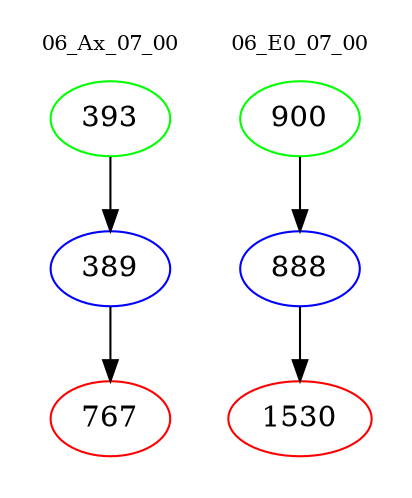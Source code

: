 digraph{
subgraph cluster_0 {
color = white
label = "06_Ax_07_00";
fontsize=10;
T0_393 [label="393", color="green"]
T0_393 -> T0_389 [color="black"]
T0_389 [label="389", color="blue"]
T0_389 -> T0_767 [color="black"]
T0_767 [label="767", color="red"]
}
subgraph cluster_1 {
color = white
label = "06_E0_07_00";
fontsize=10;
T1_900 [label="900", color="green"]
T1_900 -> T1_888 [color="black"]
T1_888 [label="888", color="blue"]
T1_888 -> T1_1530 [color="black"]
T1_1530 [label="1530", color="red"]
}
}
